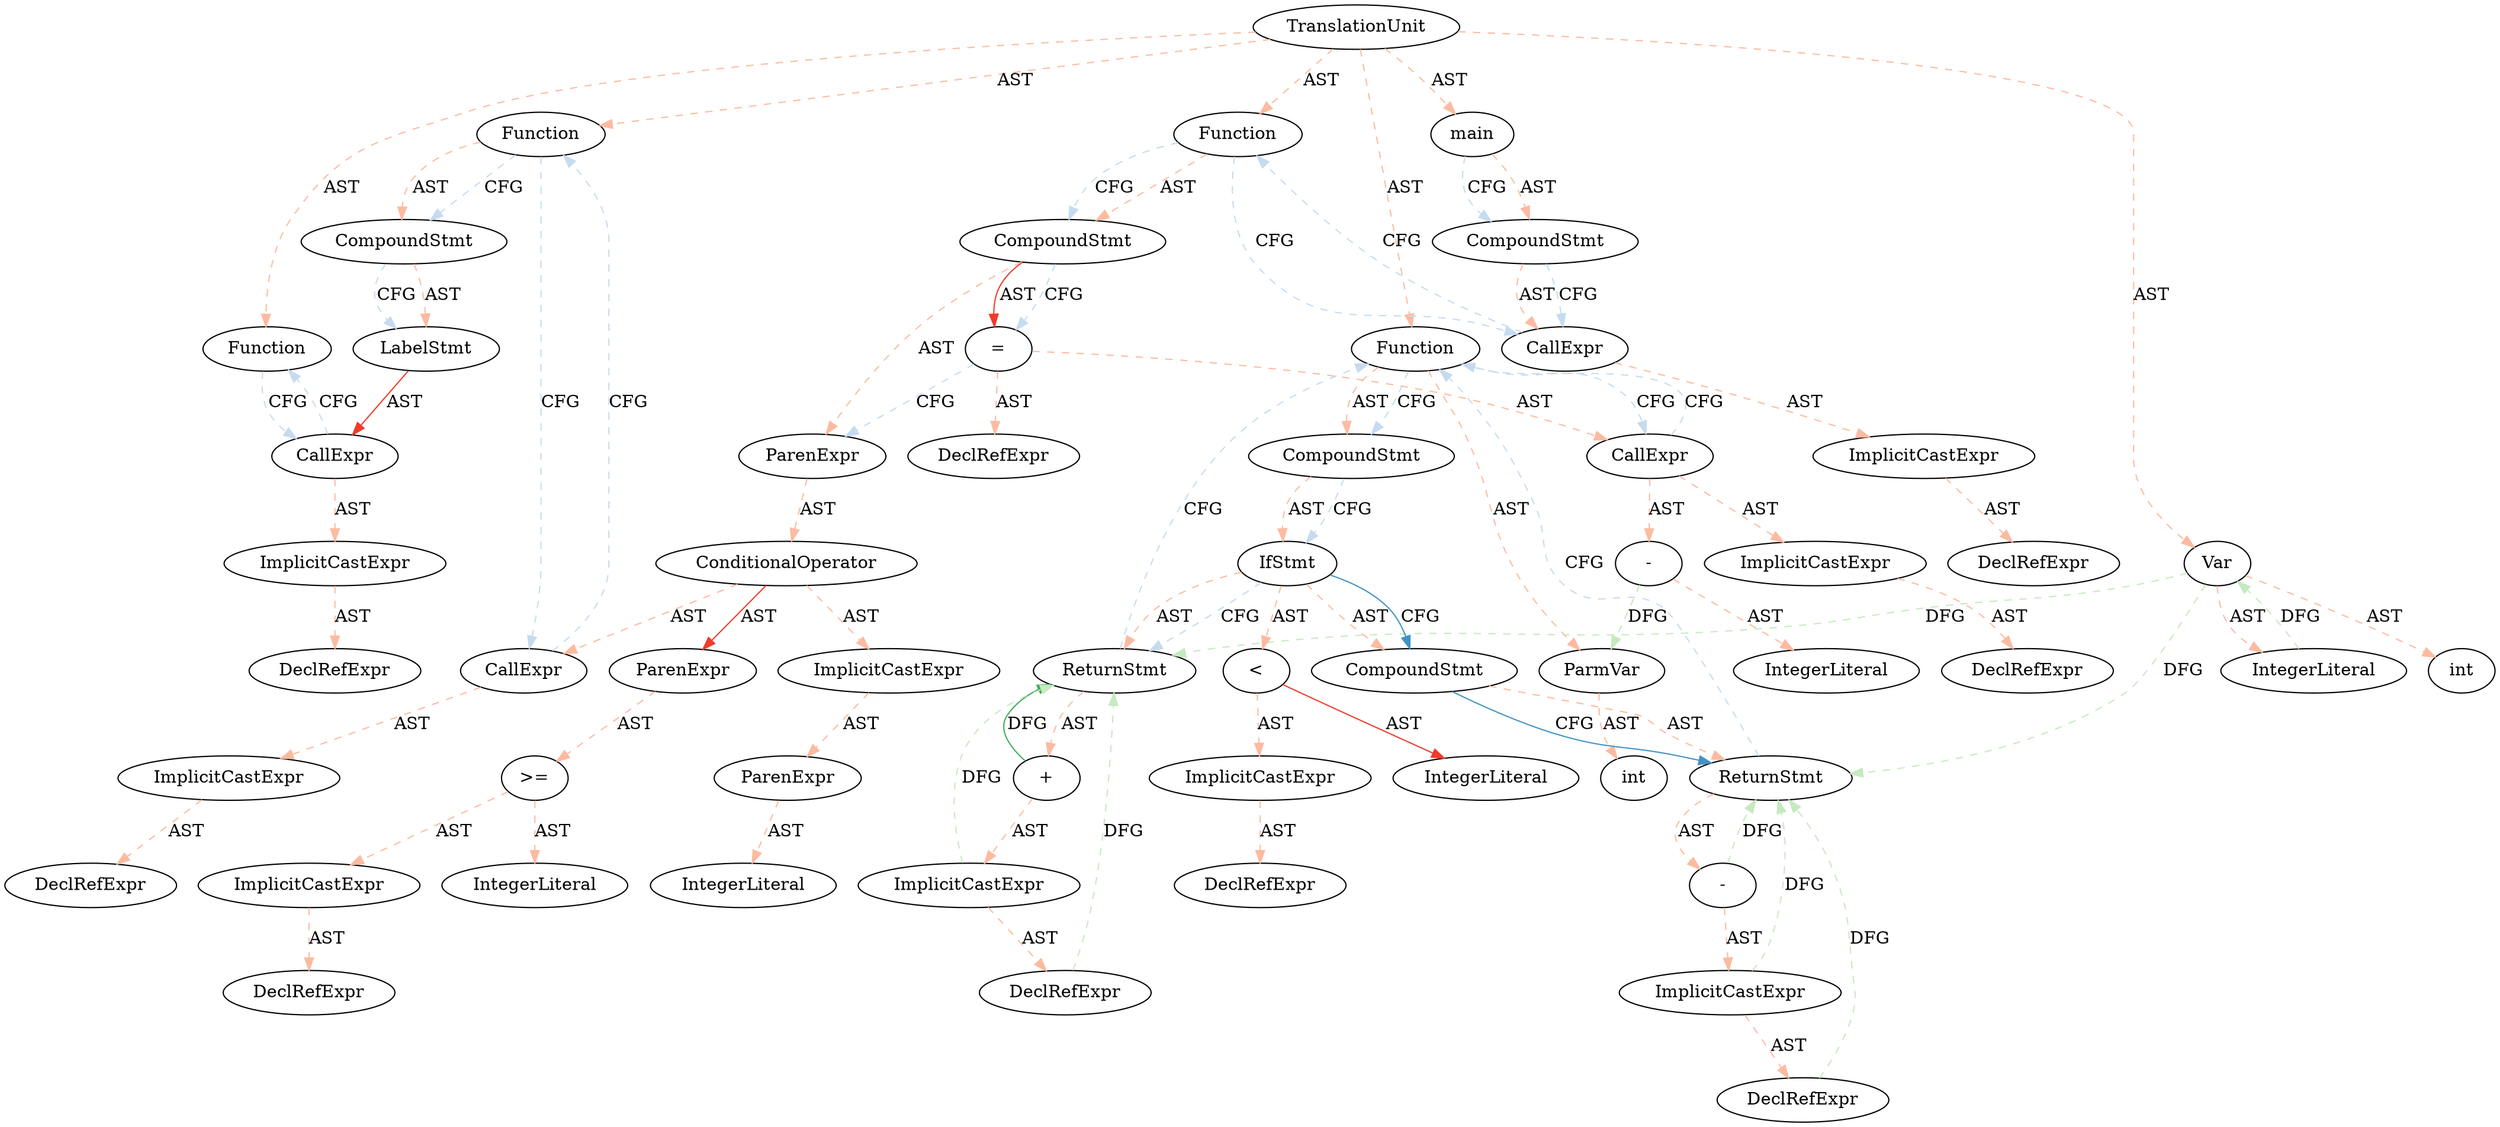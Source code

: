 digraph "" {
	node [label="\N"];
	0	[label=TranslationUnit];
	1	[label=Function];
	0 -> 1	[key=0,
		color=3,
		colorscheme=reds8,
		label=AST,
		style=dashed];
	2	[label=Function];
	0 -> 2	[key=0,
		color=3,
		colorscheme=reds8,
		label=AST,
		style=dashed];
	8	[label=Function];
	0 -> 8	[key=0,
		color=3,
		colorscheme=reds8,
		label=AST,
		style=dashed];
	26	[label=Var];
	0 -> 26	[key=0,
		color=3,
		colorscheme=reds8,
		label=AST,
		style=dashed];
	29	[label=Function];
	0 -> 29	[key=0,
		color=3,
		colorscheme=reds8,
		label=AST,
		style=dashed];
	51	[label=main];
	0 -> 51	[key=0,
		color=3,
		colorscheme=reds8,
		label=AST,
		style=dashed];
	5	[label=CallExpr];
	1 -> 5	[key=0,
		color=3,
		colorscheme=blues8,
		label=CFG,
		style=dashed];
	3	[label=CompoundStmt];
	2 -> 3	[key=0,
		color=3,
		colorscheme=reds8,
		label=AST,
		style=dashed];
	2 -> 3	[key=1,
		color=3,
		colorscheme=blues8,
		label=CFG,
		style=dashed];
	48	[label=CallExpr];
	2 -> 48	[key=0,
		color=3,
		colorscheme=blues8,
		label=CFG,
		style=dashed];
	4	[label=LabelStmt];
	3 -> 4	[key=0,
		color=3,
		colorscheme=reds8,
		label=AST,
		style=dashed];
	3 -> 4	[key=1,
		color=3,
		colorscheme=blues8,
		label=CFG,
		style=dashed];
	4 -> 5	[key=0,
		color=6,
		colorscheme=reds8,
		label=AST,
		style=solid];
	5 -> 1	[key=0,
		color=3,
		colorscheme=blues8,
		label=CFG,
		style=dashed];
	6	[label=ImplicitCastExpr];
	5 -> 6	[key=0,
		color=3,
		colorscheme=reds8,
		label=AST,
		style=dashed];
	7	[label=DeclRefExpr];
	6 -> 7	[key=0,
		color=3,
		colorscheme=reds8,
		label=AST,
		style=dashed];
	9	[label=ParmVar];
	8 -> 9	[key=0,
		color=3,
		colorscheme=reds8,
		label=AST,
		style=dashed];
	11	[label=CompoundStmt];
	8 -> 11	[key=0,
		color=3,
		colorscheme=reds8,
		label=AST,
		style=dashed];
	8 -> 11	[key=1,
		color=3,
		colorscheme=blues8,
		label=CFG,
		style=dashed];
	33	[label=CallExpr];
	8 -> 33	[key=0,
		color=3,
		colorscheme=blues8,
		label=CFG,
		style=dashed];
	10	[label=int];
	9 -> 10	[key=0,
		color=3,
		colorscheme=reds8,
		label=AST,
		style=dashed];
	12	[label=IfStmt];
	11 -> 12	[key=0,
		color=3,
		colorscheme=reds8,
		label=AST,
		style=dashed];
	11 -> 12	[key=1,
		color=3,
		colorscheme=blues8,
		label=CFG,
		style=dashed];
	13	[label="<"];
	12 -> 13	[key=0,
		color=3,
		colorscheme=reds8,
		label=AST,
		style=dashed];
	17	[label=CompoundStmt];
	12 -> 17	[key=0,
		color=3,
		colorscheme=reds8,
		label=AST,
		style=dashed];
	12 -> 17	[key=1,
		color=6,
		colorscheme=blues8,
		label=CFG,
		style=solid];
	22	[label=ReturnStmt];
	12 -> 22	[key=0,
		color=3,
		colorscheme=reds8,
		label=AST,
		style=dashed];
	12 -> 22	[key=1,
		color=3,
		colorscheme=blues8,
		label=CFG,
		style=dashed];
	14	[label=ImplicitCastExpr];
	13 -> 14	[key=0,
		color=3,
		colorscheme=reds8,
		label=AST,
		style=dashed];
	16	[label=IntegerLiteral];
	13 -> 16	[key=0,
		color=6,
		colorscheme=reds8,
		label=AST,
		style=solid];
	15	[label=DeclRefExpr];
	14 -> 15	[key=0,
		color=3,
		colorscheme=reds8,
		label=AST,
		style=dashed];
	18	[label=ReturnStmt];
	17 -> 18	[key=0,
		color=3,
		colorscheme=reds8,
		label=AST,
		style=dashed];
	17 -> 18	[key=1,
		color=6,
		colorscheme=blues8,
		label=CFG,
		style=solid];
	18 -> 8	[key=0,
		color=3,
		colorscheme=blues8,
		label=CFG,
		style=dashed];
	19	[label="-"];
	18 -> 19	[key=0,
		color=3,
		colorscheme=reds8,
		label=AST,
		style=dashed];
	19 -> 18	[key=0,
		color=3,
		colorscheme=greens8,
		label=DFG,
		style=dashed];
	20	[label=ImplicitCastExpr];
	19 -> 20	[key=0,
		color=3,
		colorscheme=reds8,
		label=AST,
		style=dashed];
	20 -> 18	[key=0,
		color=3,
		colorscheme=greens8,
		label=DFG,
		style=dashed];
	21	[label=DeclRefExpr];
	20 -> 21	[key=0,
		color=3,
		colorscheme=reds8,
		label=AST,
		style=dashed];
	21 -> 18	[key=0,
		color=3,
		colorscheme=greens8,
		label=DFG,
		style=dashed];
	22 -> 8	[key=0,
		color=3,
		colorscheme=blues8,
		label=CFG,
		style=dashed];
	23	[label="+"];
	22 -> 23	[key=0,
		color=3,
		colorscheme=reds8,
		label=AST,
		style=dashed];
	23 -> 22	[key=0,
		color=6,
		colorscheme=greens8,
		label=DFG,
		style=solid];
	24	[label=ImplicitCastExpr];
	23 -> 24	[key=0,
		color=3,
		colorscheme=reds8,
		label=AST,
		style=dashed];
	24 -> 22	[key=0,
		color=3,
		colorscheme=greens8,
		label=DFG,
		style=dashed];
	25	[label=DeclRefExpr];
	24 -> 25	[key=0,
		color=3,
		colorscheme=reds8,
		label=AST,
		style=dashed];
	25 -> 22	[key=0,
		color=3,
		colorscheme=greens8,
		label=DFG,
		style=dashed];
	26 -> 18	[key=0,
		color=3,
		colorscheme=greens8,
		label=DFG,
		style=dashed];
	26 -> 22	[key=0,
		color=3,
		colorscheme=greens8,
		label=DFG,
		style=dashed];
	27	[label=int];
	26 -> 27	[key=0,
		color=3,
		colorscheme=reds8,
		label=AST,
		style=dashed];
	28	[label=IntegerLiteral];
	26 -> 28	[key=0,
		color=3,
		colorscheme=reds8,
		label=AST,
		style=dashed];
	28 -> 26	[key=0,
		color=3,
		colorscheme=greens8,
		label=DFG,
		style=dashed];
	30	[label=CompoundStmt];
	29 -> 30	[key=0,
		color=3,
		colorscheme=reds8,
		label=AST,
		style=dashed];
	29 -> 30	[key=1,
		color=3,
		colorscheme=blues8,
		label=CFG,
		style=dashed];
	53	[label=CallExpr];
	29 -> 53	[key=0,
		color=3,
		colorscheme=blues8,
		label=CFG,
		style=dashed];
	31	[label="="];
	30 -> 31	[key=0,
		color=6,
		colorscheme=reds8,
		label=AST,
		style=solid];
	30 -> 31	[key=1,
		color=3,
		colorscheme=blues8,
		label=CFG,
		style=dashed];
	38	[label=ParenExpr];
	30 -> 38	[key=0,
		color=3,
		colorscheme=reds8,
		label=AST,
		style=dashed];
	32	[label=DeclRefExpr];
	31 -> 32	[key=0,
		color=3,
		colorscheme=reds8,
		label=AST,
		style=dashed];
	31 -> 33	[key=0,
		color=3,
		colorscheme=reds8,
		label=AST,
		style=dashed];
	31 -> 38	[key=0,
		color=3,
		colorscheme=blues8,
		label=CFG,
		style=dashed];
	33 -> 8	[key=0,
		color=3,
		colorscheme=blues8,
		label=CFG,
		style=dashed];
	34	[label=ImplicitCastExpr];
	33 -> 34	[key=0,
		color=3,
		colorscheme=reds8,
		label=AST,
		style=dashed];
	36	[label="-"];
	33 -> 36	[key=0,
		color=3,
		colorscheme=reds8,
		label=AST,
		style=dashed];
	35	[label=DeclRefExpr];
	34 -> 35	[key=0,
		color=3,
		colorscheme=reds8,
		label=AST,
		style=dashed];
	36 -> 9	[key=0,
		color=3,
		colorscheme=greens8,
		label=DFG,
		style=dashed];
	37	[label=IntegerLiteral];
	36 -> 37	[key=0,
		color=3,
		colorscheme=reds8,
		label=AST,
		style=dashed];
	39	[label=ConditionalOperator];
	38 -> 39	[key=0,
		color=3,
		colorscheme=reds8,
		label=AST,
		style=dashed];
	40	[label=ParenExpr];
	39 -> 40	[key=0,
		color=6,
		colorscheme=reds8,
		label=AST,
		style=solid];
	45	[label=ImplicitCastExpr];
	39 -> 45	[key=0,
		color=3,
		colorscheme=reds8,
		label=AST,
		style=dashed];
	39 -> 48	[key=0,
		color=3,
		colorscheme=reds8,
		label=AST,
		style=dashed];
	41	[label=">="];
	40 -> 41	[key=0,
		color=3,
		colorscheme=reds8,
		label=AST,
		style=dashed];
	42	[label=ImplicitCastExpr];
	41 -> 42	[key=0,
		color=3,
		colorscheme=reds8,
		label=AST,
		style=dashed];
	44	[label=IntegerLiteral];
	41 -> 44	[key=0,
		color=3,
		colorscheme=reds8,
		label=AST,
		style=dashed];
	43	[label=DeclRefExpr];
	42 -> 43	[key=0,
		color=3,
		colorscheme=reds8,
		label=AST,
		style=dashed];
	46	[label=ParenExpr];
	45 -> 46	[key=0,
		color=3,
		colorscheme=reds8,
		label=AST,
		style=dashed];
	47	[label=IntegerLiteral];
	46 -> 47	[key=0,
		color=3,
		colorscheme=reds8,
		label=AST,
		style=dashed];
	48 -> 2	[key=0,
		color=3,
		colorscheme=blues8,
		label=CFG,
		style=dashed];
	49	[label=ImplicitCastExpr];
	48 -> 49	[key=0,
		color=3,
		colorscheme=reds8,
		label=AST,
		style=dashed];
	50	[label=DeclRefExpr];
	49 -> 50	[key=0,
		color=3,
		colorscheme=reds8,
		label=AST,
		style=dashed];
	52	[label=CompoundStmt];
	51 -> 52	[key=0,
		color=3,
		colorscheme=reds8,
		label=AST,
		style=dashed];
	51 -> 52	[key=1,
		color=3,
		colorscheme=blues8,
		label=CFG,
		style=dashed];
	52 -> 53	[key=0,
		color=3,
		colorscheme=reds8,
		label=AST,
		style=dashed];
	52 -> 53	[key=1,
		color=3,
		colorscheme=blues8,
		label=CFG,
		style=dashed];
	53 -> 29	[key=0,
		color=3,
		colorscheme=blues8,
		label=CFG,
		style=dashed];
	54	[label=ImplicitCastExpr];
	53 -> 54	[key=0,
		color=3,
		colorscheme=reds8,
		label=AST,
		style=dashed];
	55	[label=DeclRefExpr];
	54 -> 55	[key=0,
		color=3,
		colorscheme=reds8,
		label=AST,
		style=dashed];
}
